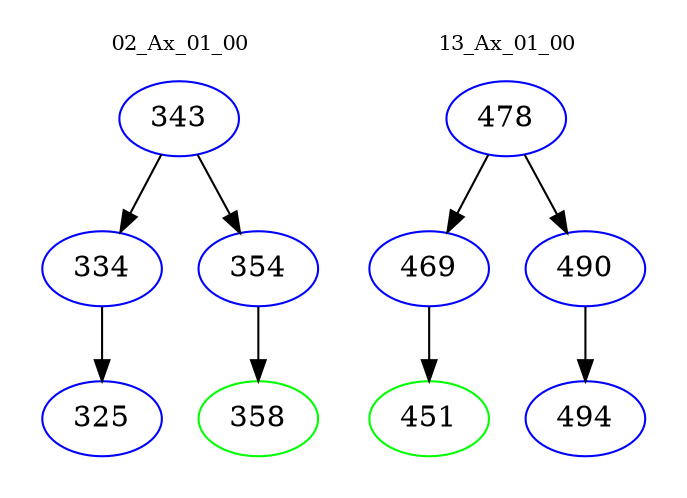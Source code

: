 digraph{
subgraph cluster_0 {
color = white
label = "02_Ax_01_00";
fontsize=10;
T0_343 [label="343", color="blue"]
T0_343 -> T0_334 [color="black"]
T0_334 [label="334", color="blue"]
T0_334 -> T0_325 [color="black"]
T0_325 [label="325", color="blue"]
T0_343 -> T0_354 [color="black"]
T0_354 [label="354", color="blue"]
T0_354 -> T0_358 [color="black"]
T0_358 [label="358", color="green"]
}
subgraph cluster_1 {
color = white
label = "13_Ax_01_00";
fontsize=10;
T1_478 [label="478", color="blue"]
T1_478 -> T1_469 [color="black"]
T1_469 [label="469", color="blue"]
T1_469 -> T1_451 [color="black"]
T1_451 [label="451", color="green"]
T1_478 -> T1_490 [color="black"]
T1_490 [label="490", color="blue"]
T1_490 -> T1_494 [color="black"]
T1_494 [label="494", color="blue"]
}
}
